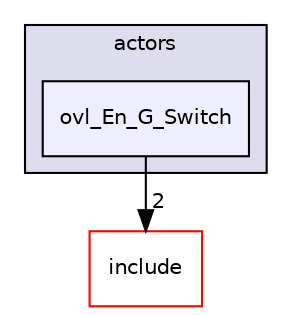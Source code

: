 digraph "src/overlays/actors/ovl_En_G_Switch" {
  compound=true
  node [ fontsize="10", fontname="Helvetica"];
  edge [ labelfontsize="10", labelfontname="Helvetica"];
  subgraph clusterdir_e93473484be31ce7bcb356bd643a22f8 {
    graph [ bgcolor="#ddddee", pencolor="black", label="actors" fontname="Helvetica", fontsize="10", URL="dir_e93473484be31ce7bcb356bd643a22f8.html"]
  dir_7d54700481672cd472593c1317233fe4 [shape=box, label="ovl_En_G_Switch", style="filled", fillcolor="#eeeeff", pencolor="black", URL="dir_7d54700481672cd472593c1317233fe4.html"];
  }
  dir_d44c64559bbebec7f509842c48db8b23 [shape=box label="include" fillcolor="white" style="filled" color="red" URL="dir_d44c64559bbebec7f509842c48db8b23.html"];
  dir_7d54700481672cd472593c1317233fe4->dir_d44c64559bbebec7f509842c48db8b23 [headlabel="2", labeldistance=1.5 headhref="dir_000245_000000.html"];
}
